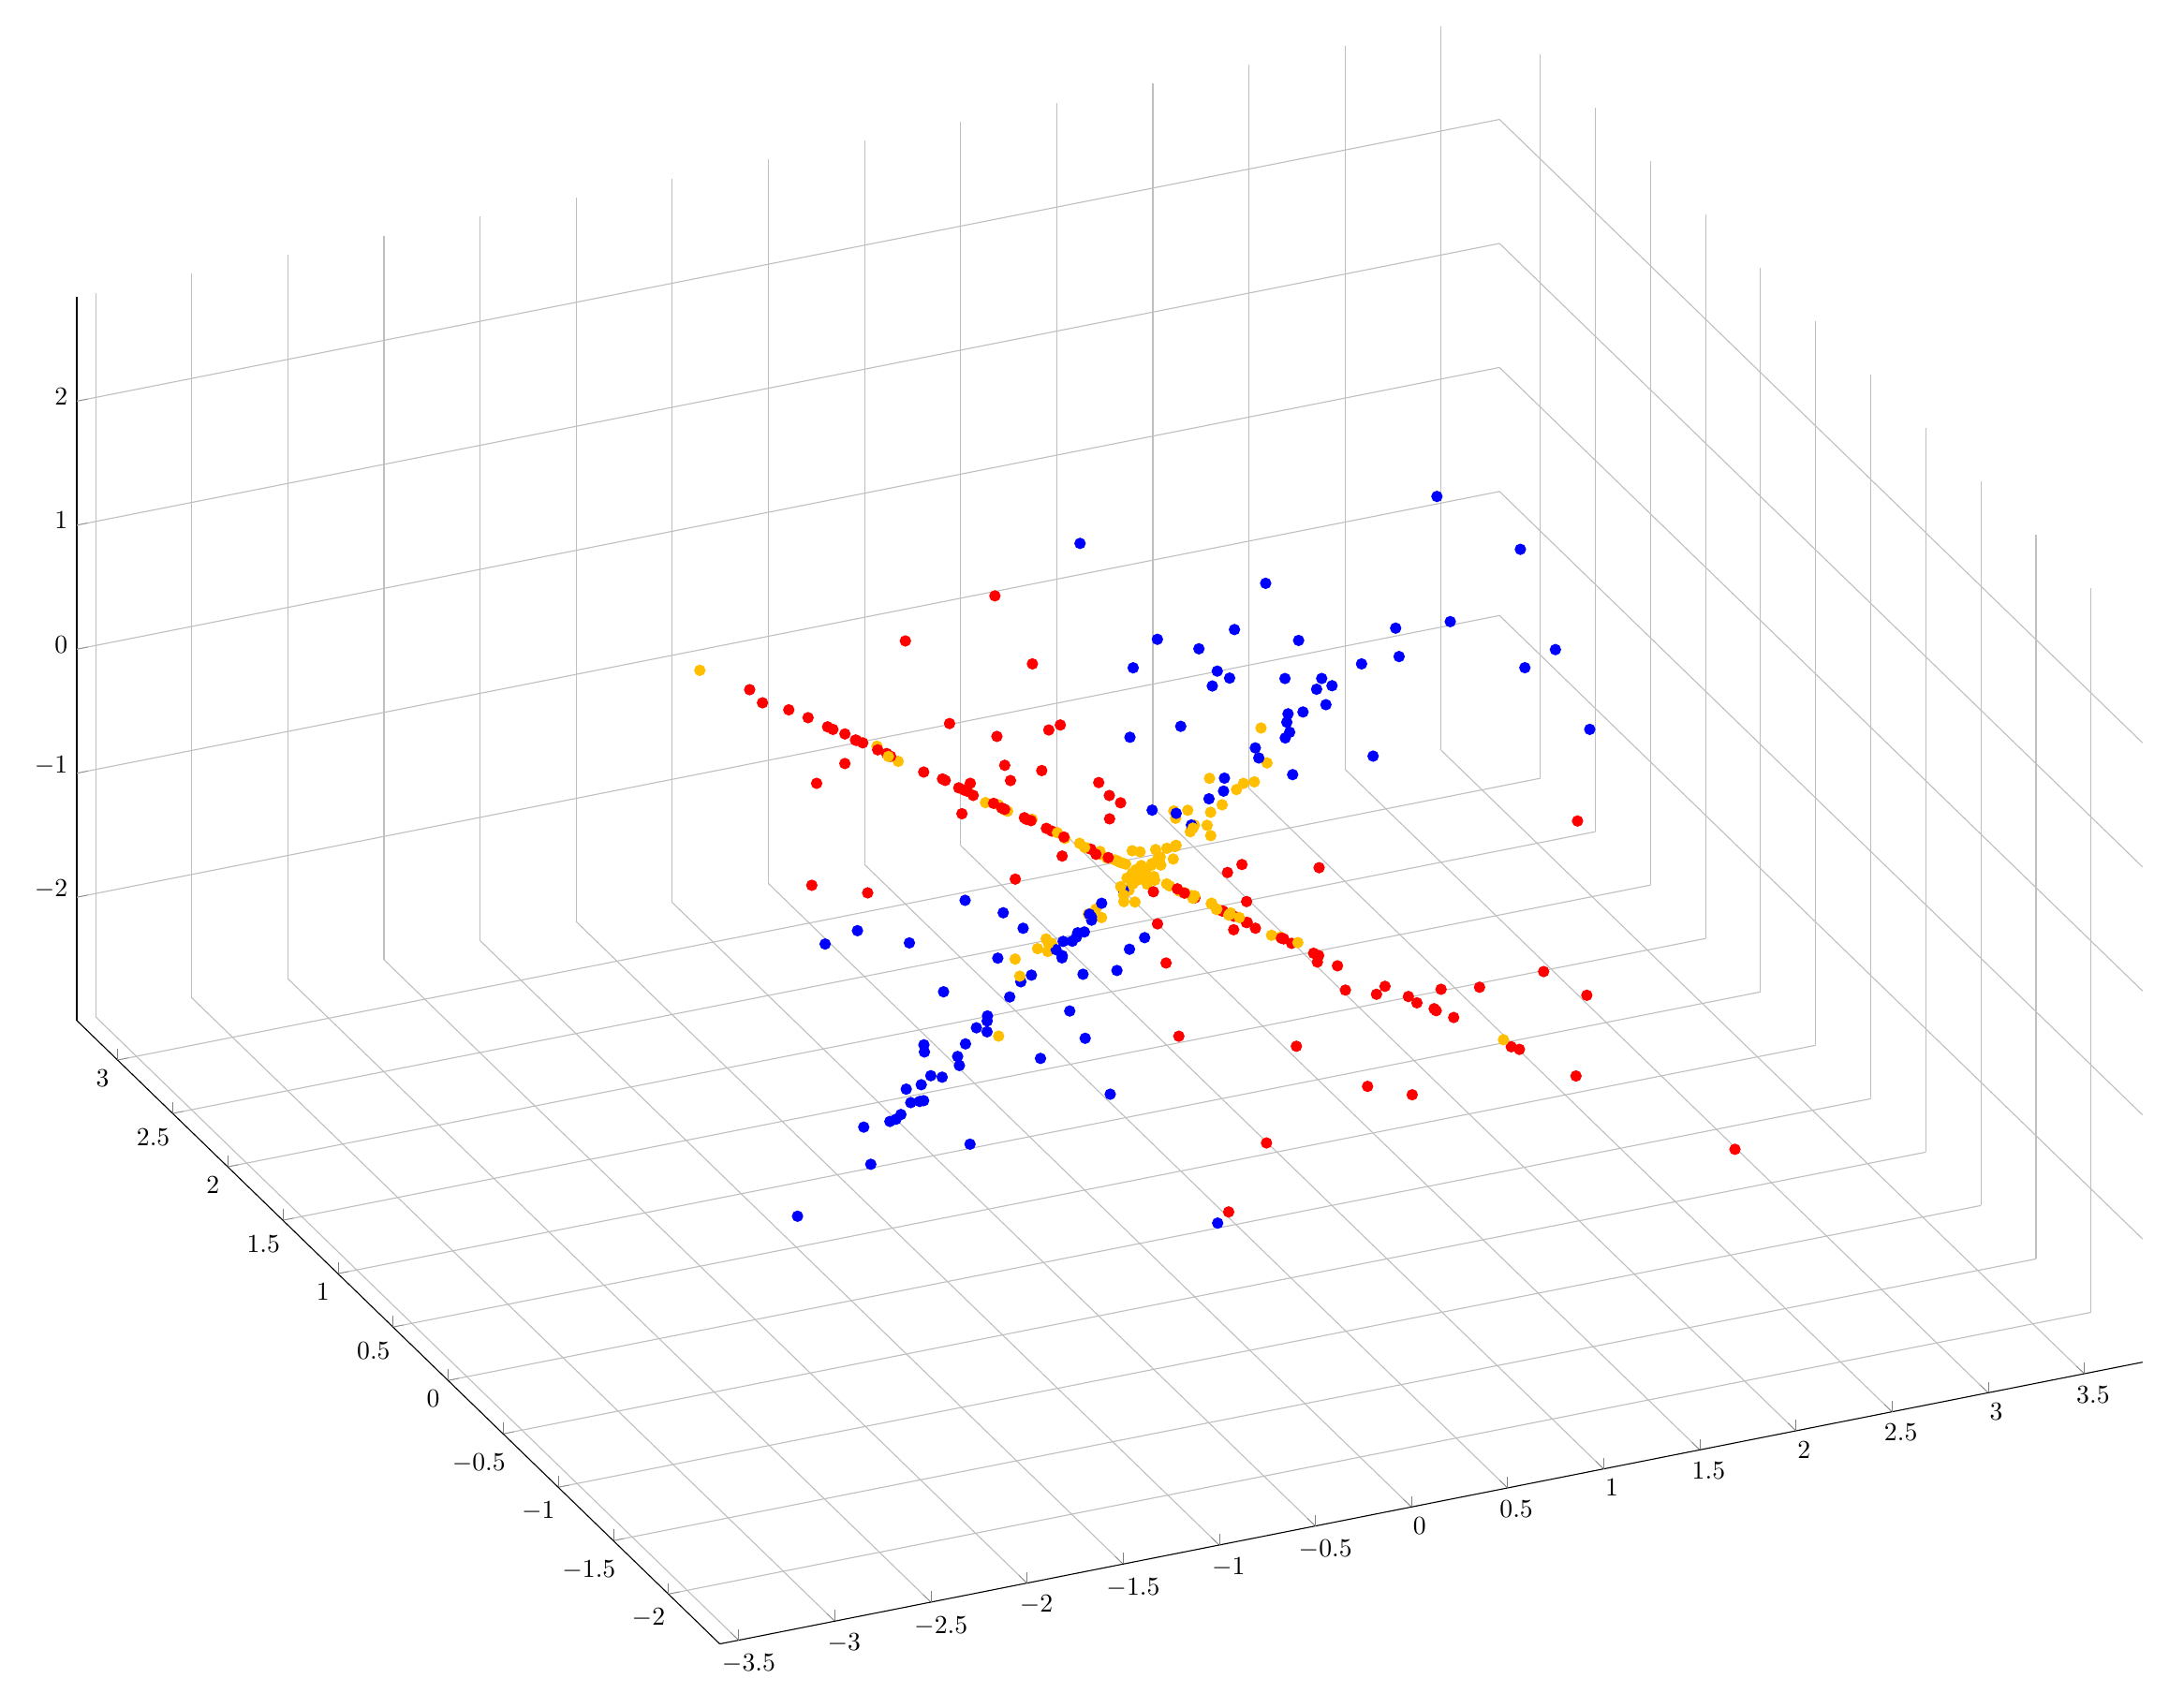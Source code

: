 % This file was created by matlab2tikz v0.3.3.
% Copyright (c) 2008--2013, Nico Schlömer <nico.schloemer@gmail.com>
% All rights reserved.
% 
% The latest updates can be retrieved from
%   http://www.mathworks.com/matlabcentral/fileexchange/22022-matlab2tikz
% where you can also make suggestions and rate matlab2tikz.
% 
% 
% 
\begin{tikzpicture}

\begin{axis}[%
width=11.028in,
height=8.698in,
view={-24.321}{43.384},
scale only axis,
xmin=-3.598,
xmax=3.803,
xmajorgrids,
ymin=-2.467,
ymax=3.37,
ymajorgrids,
zmin=-2.994,
zmax=2.843,
zmajorgrids,
axis x line*=bottom,
axis y line*=left,
axis z line*=left
]
\addplot3[scatter,only marks,scatter src=explicit,scatter/use mapped color={mark=*,draw=mapped color,fill=mapped color}] plot coordinates{
(-1.369,-0.406,-0.944) [1]
(-0.334,0.029,-0.479) [1]
(0.475,0.637,-0.637) [2]
(0.077,0.239,-0.369) [2]
(-0.83,-0.614,0.144) [2]
(1.731,0.697,0.836) [1]
(1.089,0.539,0.33) [1]
(-0.898,-0.488,-0.188) [1]
(0.421,-0.315,1.144) [1]
(0.145,0.269,-0.339) [2]
(-1.855,-0.131,-2.092) [1]
(-0.856,-0.314,-0.473) [1]
(-0.738,-0.305,-0.341) [1]
(-0.384,-0.107,-0.279) [1]
(-0.499,-1.18,1.663) [2]
(0.131,0.326,-0.467) [2]
(0.534,0.864,-1.005) [2]
(0.675,0.534,-0.184) [2]
(0.23,0.351,-0.393) [2]
(0.541,0.485,-0.258) [2]
(0.96,0.733,-0.21) [2]
(-0.259,-0.778,1.184) [2]
(-1.297,-0.367,-0.927) [1]
(0.717,-0.401,1.687) [1]
(0.84,0.717,-0.332) [2]
(-0.676,0.206,-1.257) [1]
(0.088,0.214,-0.305) [2]
(-0.191,0.169,-0.569) [1]
(-1.274,-0.011,-1.592) [1]
(-0.05,0.061,-0.183) [1]
(1.252,1.144,-0.641) [2]
(-1.72,-0.882,-0.462) [1]
(-0.31,0.033,-0.457) [1]
(0.708,0.931,-0.913) [2]
(1.22,0.383,0.799) [1]
(0.18,0.209,-0.18) [2]
(0.236,0.165,-0.022) [2]
(0.252,0.253,-0.173) [2]
(-2.071,-1.109,-0.465) [1]
(-0.943,-0.261,-0.686) [1]
(-0.03,0.294,-0.61) [2]
(-0.077,-0.279,0.446) [2]
(1.267,1.566,-1.443) [2]
(0.255,0.589,-0.823) [2]
(0.899,0.69,-0.204) [2]
(0.101,-0.925,1.928) [2]
(-0.916,-0.8,0.396) [2]
(0.162,0.172,-0.129) [2]
(-1.038,-0.23,-0.868) [1]
(0.206,0.191,-0.11) [2]
(-0.954,-0.012,-1.183) [1]
(-0.416,-0.328,0.112) [2]
(-1.241,0.002,-1.575) [1]
(0.278,-0.144,0.63) [1]
(0.051,0.048,-0.029) [2]
(-0.087,-0.588,1.032) [2]
(-0.994,0.263,-1.77) [1]
(-0.202,0.928,-2.059) [2]
(-0.241,-0.305,0.289) [2]
(1.166,0.879,-0.234) [2]
(0.75,-0.027,1.002) [1]
(-0.906,0.86,-2.818) [1]
(0.835,-0.149,1.347) [1]
(-0.11,-0.125,0.104) [2]
(0.54,0.181,0.332) [1]
(-0.267,-0.029,-0.28) [1]
(-0.617,-0.318,-0.162) [1]
(-0.773,-1.281,1.513) [2]
(0.238,-0.354,0.99) [1]
(0.987,0.24,0.782) [1]
(0.076,0.279,-0.447) [2]
(-0.222,-0.215,0.137) [2]
(0.57,-0.352,1.405) [1]
(-1.235,-0.077,-1.413) [1]
(-0.885,0.417,-1.93) [1]
(1.096,0.591,0.237) [1]
(0.499,0.374,-0.096) [2]
(-0.353,-0.178,-0.1) [1]
(-1.198,-1.241,0.898) [2]
(0.402,0.232,0.057) [1]
(0.441,0.449,-0.316) [2]
(-0.526,-0.451,0.212) [2]
(-1.072,-0.782,0.164) [2]
(0.528,0.438,-0.184) [2]
(-0.503,-0.881,1.077) [2]
(-0.275,0.223,-0.781) [1]
(-0.223,-1.023,1.706) [2]
(-0.118,-0.22,0.279) [2]
(-0.616,-0.38,-0.042) [1]
(-1.06,-0.468,-0.431) [1]
(0.448,0.451,-0.309) [2]
(-1.014,-0.942,0.548) [2]
(0.895,0.95,-0.715) [2]
(-0.204,-0.287,0.301) [2]
(-1.652,-1.752,1.315) [2]
(-0.676,0.457,-1.745) [1]
(-1.22,-1.202,0.793) [2]
(-1.102,-0.441,-0.537) [1]
(0.607,1.102,-1.376) [2]
(1.511,0.946,0.072) [1]
(-0.613,-0.023,0.647) [3]
(-0.248,-1.259,0.831) [2]
(-1.141,-0.201,1.275) [3]
(0.689,-1.648,0.036) [3]
(0.206,-0.919,0.205) [2]
(-0.701,0.373,0.557) [3]
(-1.286,-1.267,1.912) [2]
(-1.074,0.423,0.922) [3]
(-0.21,-0.611,0.496) [2]
(-0.968,-0.406,1.19) [2]
(-0.31,0.257,0.205) [3]
(-0.404,0.142,0.355) [3]
(0.328,-0.283,-0.212) [3]
(0.584,-1.42,0.041) [3]
(1.902,-2.085,-1.023) [3]
(-0.08,0.337,-0.071) [2]
(-1.531,0.869,1.193) [3]
(0.234,0.705,-0.565) [2]
(-0.348,-1.257,0.934) [2]
(-2.048,-1.189,2.668) [2]
(-0.632,-1.756,1.456) [2]
(0.265,1.862,-1.124) [2]
(-0.861,1.068,0.407) [3]
(-0.203,1.838,-0.627) [2]
(0.627,-0.285,-0.521) [3]
(-0.426,-0.584,0.708) [2]
(-0.753,0.947,0.35) [3]
(0.304,-0.777,0.038) [3]
(1.009,0.564,-1.304) [2]
(-0.313,-0.606,0.601) [2]
(0.182,0.615,-0.469) [2]
(1.154,0.218,-1.297) [3]
(0.326,-0.188,-0.252) [3]
(-0.211,0.86,-0.173) [2]
(0.542,-0.023,-0.553) [3]
(0.479,-0.451,-0.291) [3]
(-0.962,1.106,0.494) [3]
(0.395,-0.287,-0.279) [3]
(0.388,-0.07,-0.371) [3]
(-0.706,-1.361,1.353) [2]
(0.59,-0.549,-0.362) [3]
(1.337,-1.114,-0.88) [3]
(-0.337,-0.556,0.603) [2]
(1.714,-0.382,-1.605) [3]
(0.761,-0.899,-0.38) [3]
(-0.357,3.37,-1.165) [2]
(-0.044,-0.899,0.455) [2]
(-0.909,-1.226,1.502) [2]
(-0.655,-0.396,0.86) [2]
(0.42,0.596,-0.707) [2]
(0.022,-0.233,0.083) [2]
(0.589,-0.597,-0.339) [3]
(-0.127,-0.694,0.448) [2]
(-0.203,0.845,-0.174) [2]
(-0.461,-0.259,0.597) [2]
(-0.591,-2.467,1.738) [2]
(0.147,0.936,-0.579) [2]
(-0.298,-0.338,0.463) [2]
(-0.229,0.044,0.218) [3]
(1.409,-0.058,-1.436) [3]
(0.261,0.494,-0.496) [2]
(-0.756,0.007,0.781) [3]
(-0.574,-0.874,0.994) [2]
(0.757,-1.352,-0.169) [3]
(-0.724,1.922,-0.124) [3]
(-1.003,1.083,0.547) [3]
(-0.808,0.155,0.768) [3]
(-0.535,1.027,0.087) [3]
(-0.445,0.476,0.244) [3]
(1.632,-1.113,-1.186) [3]
(-0.842,1.111,0.367) [3]
(-0.333,1.7,-0.429) [2]
(-0.037,-0.969,0.48) [2]
(-0.281,1.021,-0.174) [3]
(0.529,-2.379,0.535) [2]
(-0.305,-0.306,0.456) [2]
(-0.371,0.381,0.212) [3]
(-0.574,0.641,0.304) [3]
(-0.951,0.719,0.659) [3]
(0.15,0.761,-0.502) [2]
(-0.964,0.832,0.622) [3]
(-0.389,0.547,0.155) [3]
(0.156,-0.229,-0.058) [3]
(-0.403,-0.495,0.643) [2]
(0.551,0.261,-0.691) [2]
(-0.205,0.33,0.062) [3]
(-1.022,-0.018,1.069) [3]
(0.789,0.68,-1.128) [2]
(0.023,0.395,-0.204) [2]
(-1.279,0.444,1.125) [3]
(-0.632,-0.116,0.709) [3]
(0.794,0.577,-1.087) [2]
(-1.073,1.138,0.595) [3]
(0.305,0.173,-0.395) [2]
(-0.461,-1.303,1.073) [2]
(0.018,-0.382,0.156) [2]
(-0.093,0.123,0.04) [3]
(0.672,0.69,-1.011) [2]
(0.138,-0.165,-0.069) [3]
(1.119,-0.739,-0.824) [3]
(-0.367,0.674,1.76) [3]
(-0.002,-0.359,-1.013) [3]
(-0.486,-0.213,-0.787) [1]
(0.489,-0.075,-0.024) [3]
(0.469,-0.152,-0.25) [3]
(-0.764,-0.045,-0.42) [1]
(0.829,0.058,0.482) [1]
(0.552,0.304,1.07) [1]
(-0.39,-0.413,-1.315) [1]
(2.041,0.065,0.966) [1]
(-0.592,0.096,0.043) [3]
(-0.852,0.098,-0.05) [1]
(0.289,-0.647,-1.715) [3]
(1.466,-0.527,-0.924) [3]
(-0.513,0.33,0.735) [3]
(-0.695,0.325,0.65) [3]
(2.154,0.303,1.681) [1]
(-1.456,-0.273,-1.328) [1]
(0.158,-0.066,-0.126) [3]
(-1.555,0.263,0.145) [3]
(-1.057,-0.064,-0.585) [1]
(-0.266,0.361,0.917) [3]
(-1.301,0.199,0.061) [3]
(-0.444,-0.28,-0.962) [1]
(1.463,0.198,1.119) [1]
(-0.284,-0.039,-0.218) [1]
(-1.209,-0.151,-0.891) [1]
(-0.091,0.213,0.567) [3]
(-0.218,-0.174,-0.576) [1]
(1.283,-0.497,-0.91) [3]
(0.592,0.329,1.156) [1]
(-0.011,0.154,0.43) [3]
(-0.517,0.394,0.914) [3]
(-0.687,0.04,-0.151) [1]
(-0.382,-0.152,-0.575) [1]
(-0.214,-0.028,-0.161) [1]
(0.689,0.121,0.605) [1]
(-0.056,0.178,0.482) [3]
(2.276,-0.114,0.551) [1]
(-0.206,0.361,0.939) [3]
(0.531,0.389,1.303) [1]
(0.376,-0.197,-0.41) [3]
(-0.725,0.461,1.024) [3]
(-0.135,-0.143,-0.457) [1]
(1.743,0.222,1.294) [1]
(0.919,0.46,1.651) [1]
(-0.185,0.074,0.137) [3]
(-0.503,0.295,0.639) [3]
(0.033,-0.75,-2.104) [3]
(0.642,0.304,1.106) [1]
(0.848,-0.149,-0.096) [3]
(0.733,-0.334,-0.662) [3]
(-1.58,0.667,1.276) [3]
(0.539,-0.482,-1.154) [3]
(0.48,-0.213,-0.416) [3]
(0.238,0.084,0.329) [1]
(0.042,-0.051,-0.127) [3]
(2.115,-0.284,0.008) [3]
(0.902,0.255,1.065) [1]
(-1.417,0.46,0.755) [3]
(0.833,-0.414,-0.85) [3]
(-0.268,0.506,1.326) [3]
(-1.262,0.474,0.855) [3]
(1.028,-0.68,-1.525) [3]
(0.129,0.112,0.364) [1]
(0.025,-0.118,-0.323) [3]
(-1.559,0.135,-0.217) [1]
(-1.392,0.133,-0.159) [1]
(-0.839,0.663,1.551) [3]
(-0.081,0.132,0.341) [3]
(-0.031,-0.762,-2.164) [1]
(-0.769,0.272,0.473) [3]
(0.412,-0.078,-0.062) [3]
(1.228,0.024,0.538) [1]
(-0.677,-0.281,-1.052) [1]
(0.021,-0.203,-0.564) [3]
(-1.215,-0.166,-0.934) [1]
(-0.718,0.312,0.606) [3]
(-0.346,0.1,0.15) [3]
(-1.162,0.063,-0.268) [1]
(2.205,0.074,1.054) [1]
(0.092,0.702,2.018) [1]
(0.347,0.445,1.388) [1]
(0.974,-0.45,-0.896) [3]
(-0.345,0.287,0.678) [3]
(1.278,0.216,1.101) [1]
(0.201,0.41,1.233) [1]
(0.72,0.396,1.394) [1]
(0.107,0.275,0.818) [1]
(-0.611,-0.008,-0.258) [1]
(-0.462,-0.101,-0.462) [1]
(-1.16,-0.231,-1.098) [1]
(0.358,0.252,0.849) [1]
(-0.051,-0.134,-0.397) [1]
(1.009,0.318,1.285) [1]
(1.961,-0.637,-1.046) [3]
(1.822,0.481,2.056) [1]
(-1.105,-0.388,-1.52) [1]
(1.785,-0.552,-0.874) [3]
(0.828,-0.624,-1.444) [3]
};

\end{axis}
\end{tikzpicture}%